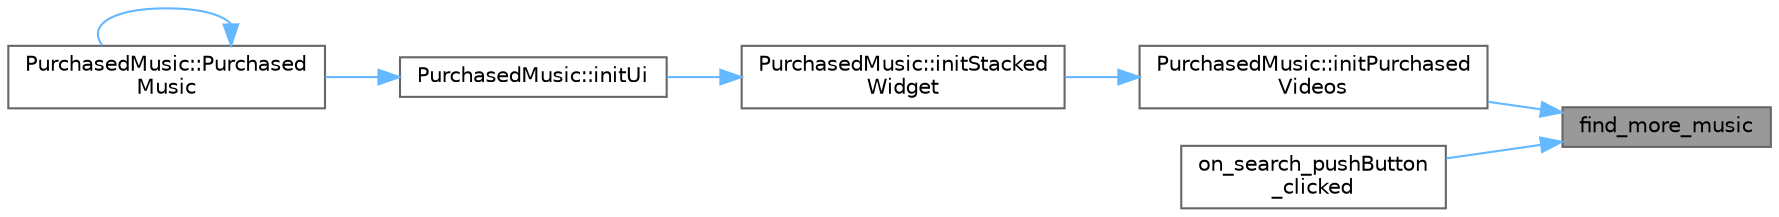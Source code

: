 digraph "find_more_music"
{
 // LATEX_PDF_SIZE
  bgcolor="transparent";
  edge [fontname=Helvetica,fontsize=10,labelfontname=Helvetica,labelfontsize=10];
  node [fontname=Helvetica,fontsize=10,shape=box,height=0.2,width=0.4];
  rankdir="RL";
  Node1 [id="Node000001",label="find_more_music",height=0.2,width=0.4,color="gray40", fillcolor="grey60", style="filled", fontcolor="black",tooltip="搜索更多音乐的信号"];
  Node1 -> Node2 [id="edge1_Node000001_Node000002",dir="back",color="steelblue1",style="solid",tooltip=" "];
  Node2 [id="Node000002",label="PurchasedMusic::initPurchased\lVideos",height=0.2,width=0.4,color="grey40", fillcolor="white", style="filled",URL="$class_purchased_music.html#aad93265a32cbad67a7ede101aa7f9065",tooltip="初始化已购视频界面"];
  Node2 -> Node3 [id="edge2_Node000002_Node000003",dir="back",color="steelblue1",style="solid",tooltip=" "];
  Node3 [id="Node000003",label="PurchasedMusic::initStacked\lWidget",height=0.2,width=0.4,color="grey40", fillcolor="white", style="filled",URL="$class_purchased_music.html#a0880fc715278119401b0b218adc8ade6",tooltip="初始化堆栈窗口"];
  Node3 -> Node4 [id="edge3_Node000003_Node000004",dir="back",color="steelblue1",style="solid",tooltip=" "];
  Node4 [id="Node000004",label="PurchasedMusic::initUi",height=0.2,width=0.4,color="grey40", fillcolor="white", style="filled",URL="$class_purchased_music.html#afba6e95967cc3eb25fd518f7bde6ec04",tooltip="初始化界面"];
  Node4 -> Node5 [id="edge4_Node000004_Node000005",dir="back",color="steelblue1",style="solid",tooltip=" "];
  Node5 [id="Node000005",label="PurchasedMusic::Purchased\lMusic",height=0.2,width=0.4,color="grey40", fillcolor="white", style="filled",URL="$class_purchased_music.html#aa7a6832fd17cd0e41d11c4501c0659cf",tooltip="构造函数，初始化付费音乐界面"];
  Node5 -> Node5 [id="edge5_Node000005_Node000005",dir="back",color="steelblue1",style="solid",tooltip=" "];
  Node1 -> Node6 [id="edge6_Node000001_Node000006",dir="back",color="steelblue1",style="solid",tooltip=" "];
  Node6 [id="Node000006",label="on_search_pushButton\l_clicked",height=0.2,width=0.4,color="grey40", fillcolor="white", style="filled",URL="$class_purchased_videos.html#a1d814602ac0752be104e51235985a6c5",tooltip="搜索按钮点击槽函数"];
}

